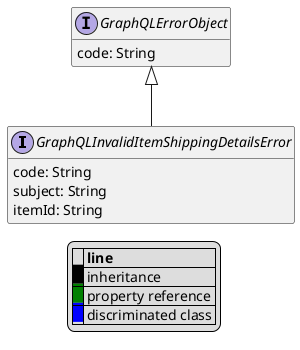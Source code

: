 @startuml

hide empty fields
hide empty methods
legend
|= |= line |
|<back:black>   </back>| inheritance |
|<back:green>   </back>| property reference |
|<back:blue>   </back>| discriminated class |
endlegend
interface GraphQLInvalidItemShippingDetailsError [[GraphQLInvalidItemShippingDetailsError.svg]] extends GraphQLErrorObject {
    code: String
    subject: String
    itemId: String
}
interface GraphQLErrorObject [[GraphQLErrorObject.svg]]  {
    code: String
}





@enduml
